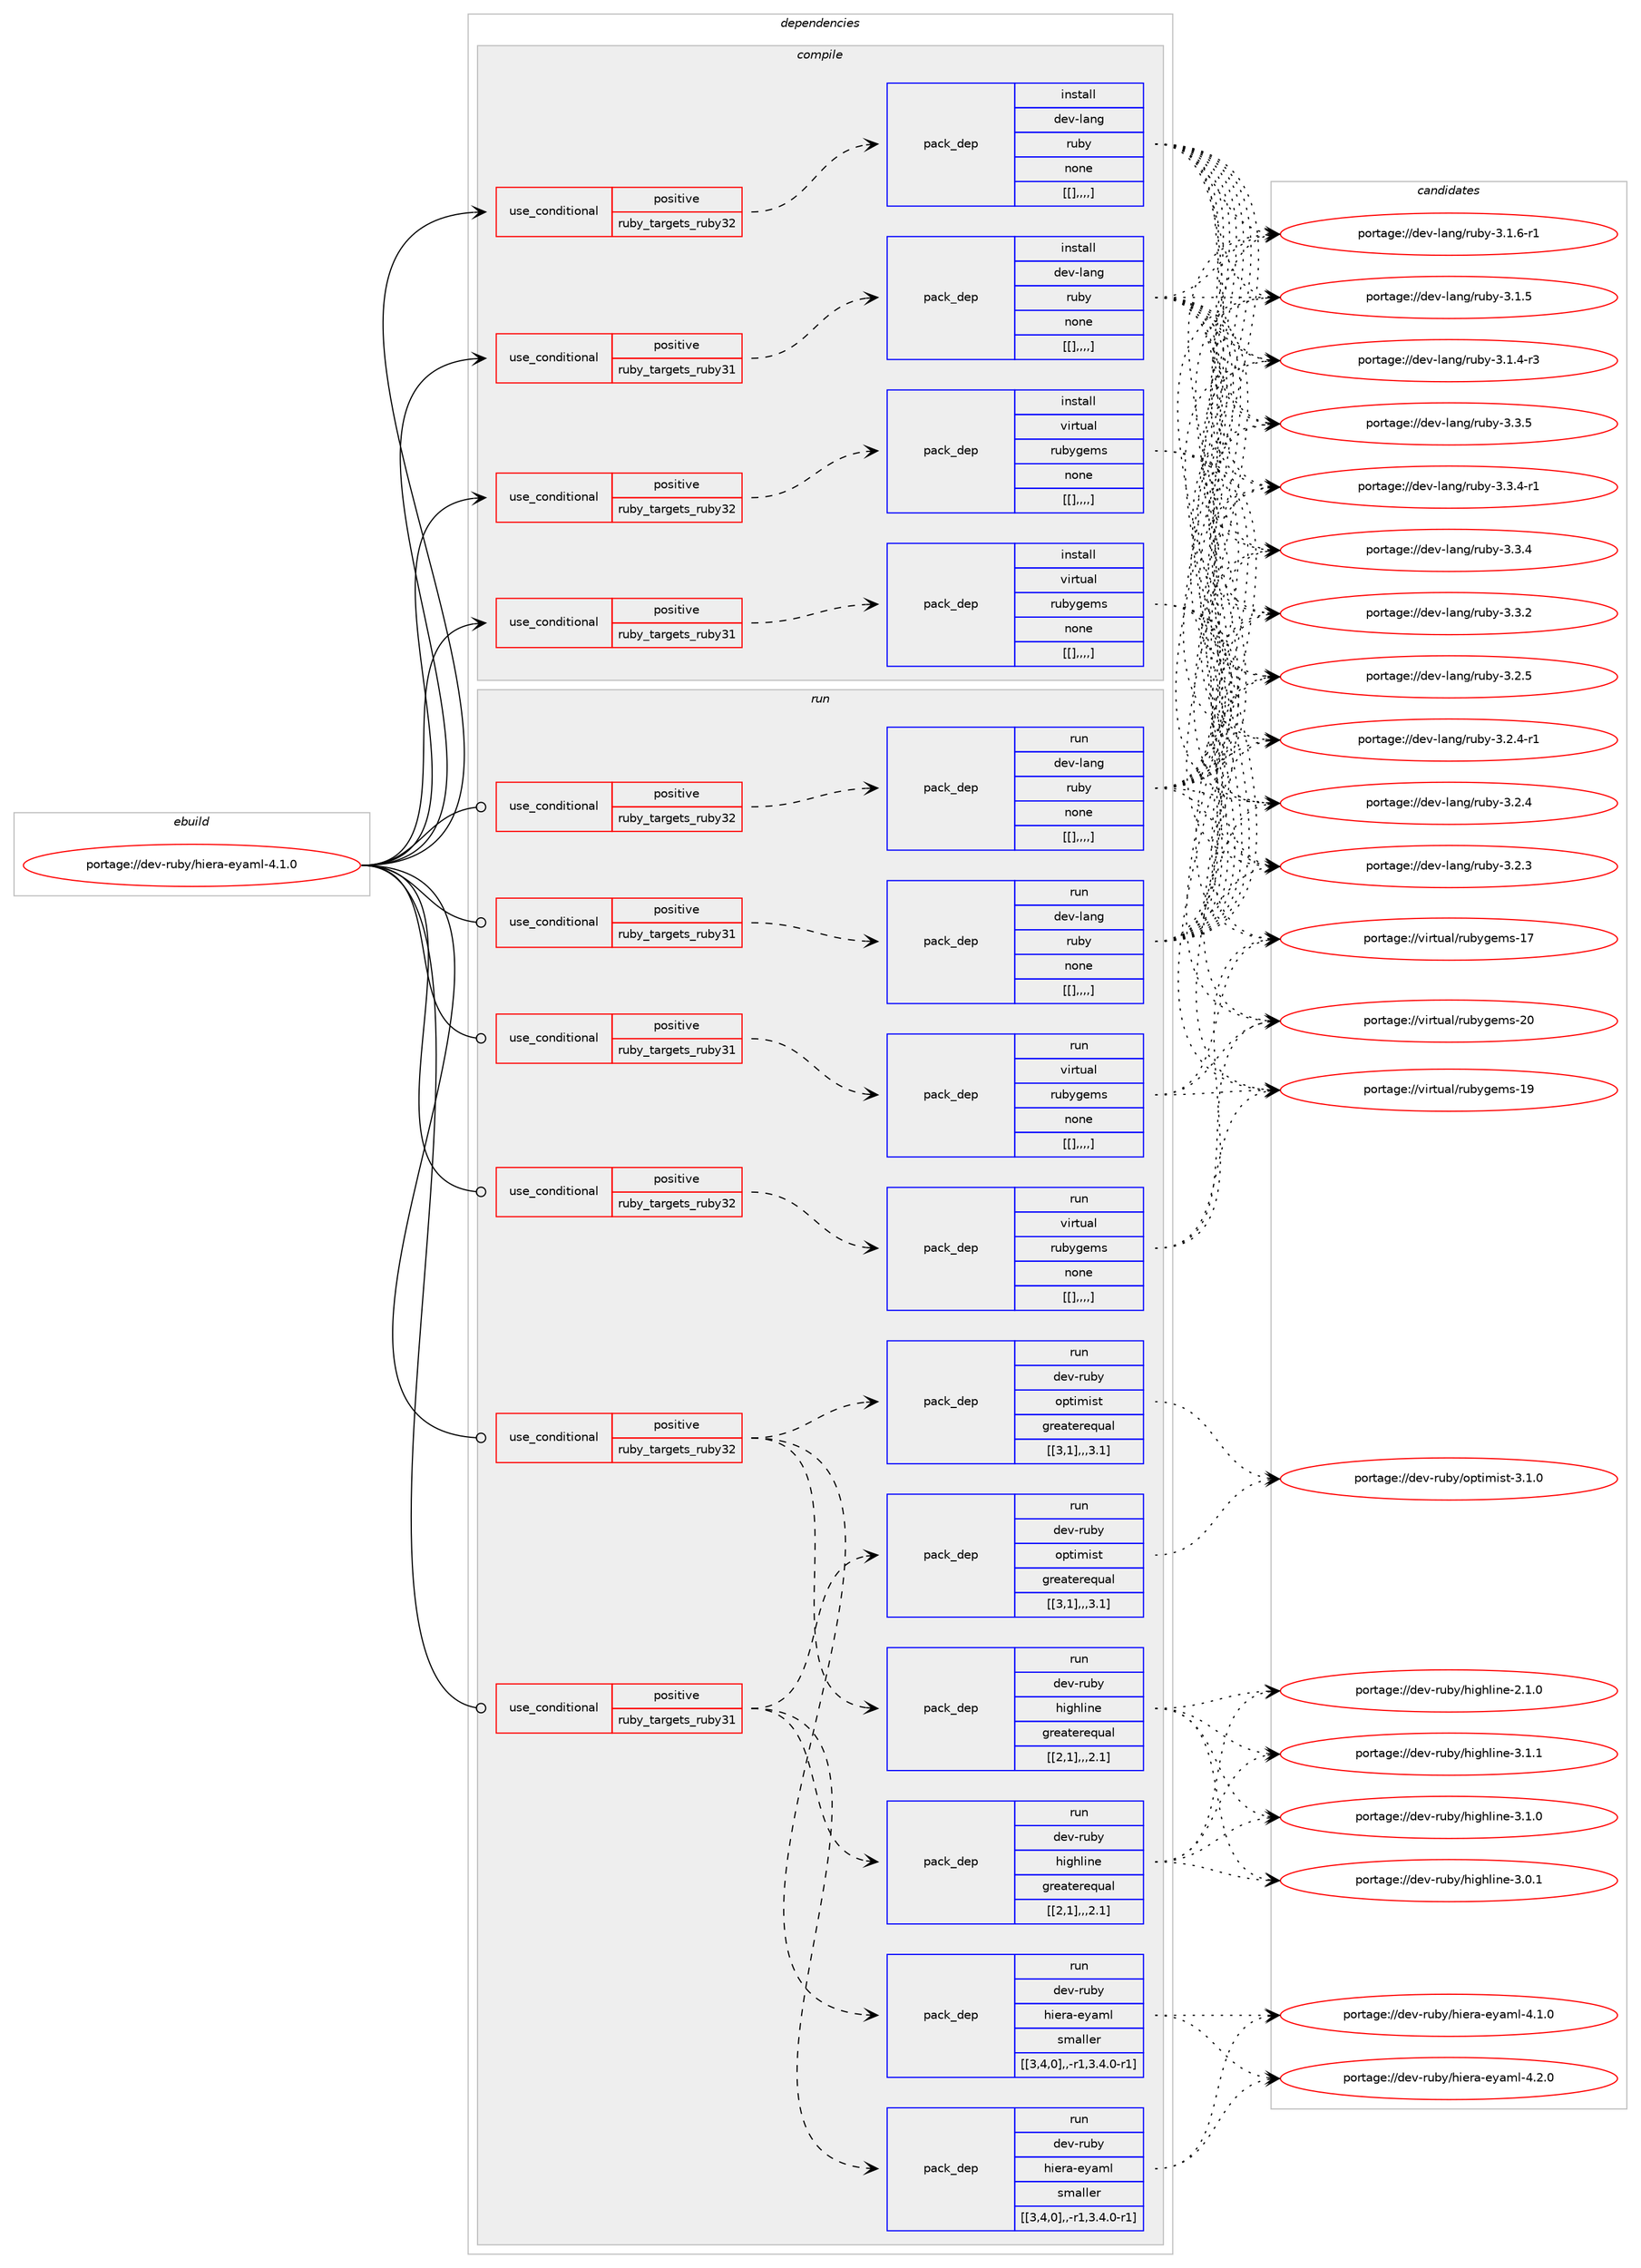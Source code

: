 digraph prolog {

# *************
# Graph options
# *************

newrank=true;
concentrate=true;
compound=true;
graph [rankdir=LR,fontname=Helvetica,fontsize=10,ranksep=1.5];#, ranksep=2.5, nodesep=0.2];
edge  [arrowhead=vee];
node  [fontname=Helvetica,fontsize=10];

# **********
# The ebuild
# **********

subgraph cluster_leftcol {
color=gray;
label=<<i>ebuild</i>>;
id [label="portage://dev-ruby/hiera-eyaml-4.1.0", color=red, width=4, href="../dev-ruby/hiera-eyaml-4.1.0.svg"];
}

# ****************
# The dependencies
# ****************

subgraph cluster_midcol {
color=gray;
label=<<i>dependencies</i>>;
subgraph cluster_compile {
fillcolor="#eeeeee";
style=filled;
label=<<i>compile</i>>;
subgraph cond52658 {
dependency196077 [label=<<TABLE BORDER="0" CELLBORDER="1" CELLSPACING="0" CELLPADDING="4"><TR><TD ROWSPAN="3" CELLPADDING="10">use_conditional</TD></TR><TR><TD>positive</TD></TR><TR><TD>ruby_targets_ruby31</TD></TR></TABLE>>, shape=none, color=red];
subgraph pack142051 {
dependency196156 [label=<<TABLE BORDER="0" CELLBORDER="1" CELLSPACING="0" CELLPADDING="4" WIDTH="220"><TR><TD ROWSPAN="6" CELLPADDING="30">pack_dep</TD></TR><TR><TD WIDTH="110">install</TD></TR><TR><TD>dev-lang</TD></TR><TR><TD>ruby</TD></TR><TR><TD>none</TD></TR><TR><TD>[[],,,,]</TD></TR></TABLE>>, shape=none, color=blue];
}
dependency196077:e -> dependency196156:w [weight=20,style="dashed",arrowhead="vee"];
}
id:e -> dependency196077:w [weight=20,style="solid",arrowhead="vee"];
subgraph cond52742 {
dependency196261 [label=<<TABLE BORDER="0" CELLBORDER="1" CELLSPACING="0" CELLPADDING="4"><TR><TD ROWSPAN="3" CELLPADDING="10">use_conditional</TD></TR><TR><TD>positive</TD></TR><TR><TD>ruby_targets_ruby31</TD></TR></TABLE>>, shape=none, color=red];
subgraph pack142116 {
dependency196300 [label=<<TABLE BORDER="0" CELLBORDER="1" CELLSPACING="0" CELLPADDING="4" WIDTH="220"><TR><TD ROWSPAN="6" CELLPADDING="30">pack_dep</TD></TR><TR><TD WIDTH="110">install</TD></TR><TR><TD>virtual</TD></TR><TR><TD>rubygems</TD></TR><TR><TD>none</TD></TR><TR><TD>[[],,,,]</TD></TR></TABLE>>, shape=none, color=blue];
}
dependency196261:e -> dependency196300:w [weight=20,style="dashed",arrowhead="vee"];
}
id:e -> dependency196261:w [weight=20,style="solid",arrowhead="vee"];
subgraph cond52763 {
dependency196363 [label=<<TABLE BORDER="0" CELLBORDER="1" CELLSPACING="0" CELLPADDING="4"><TR><TD ROWSPAN="3" CELLPADDING="10">use_conditional</TD></TR><TR><TD>positive</TD></TR><TR><TD>ruby_targets_ruby32</TD></TR></TABLE>>, shape=none, color=red];
subgraph pack142165 {
dependency196365 [label=<<TABLE BORDER="0" CELLBORDER="1" CELLSPACING="0" CELLPADDING="4" WIDTH="220"><TR><TD ROWSPAN="6" CELLPADDING="30">pack_dep</TD></TR><TR><TD WIDTH="110">install</TD></TR><TR><TD>dev-lang</TD></TR><TR><TD>ruby</TD></TR><TR><TD>none</TD></TR><TR><TD>[[],,,,]</TD></TR></TABLE>>, shape=none, color=blue];
}
dependency196363:e -> dependency196365:w [weight=20,style="dashed",arrowhead="vee"];
}
id:e -> dependency196363:w [weight=20,style="solid",arrowhead="vee"];
subgraph cond52814 {
dependency196433 [label=<<TABLE BORDER="0" CELLBORDER="1" CELLSPACING="0" CELLPADDING="4"><TR><TD ROWSPAN="3" CELLPADDING="10">use_conditional</TD></TR><TR><TD>positive</TD></TR><TR><TD>ruby_targets_ruby32</TD></TR></TABLE>>, shape=none, color=red];
subgraph pack142232 {
dependency196548 [label=<<TABLE BORDER="0" CELLBORDER="1" CELLSPACING="0" CELLPADDING="4" WIDTH="220"><TR><TD ROWSPAN="6" CELLPADDING="30">pack_dep</TD></TR><TR><TD WIDTH="110">install</TD></TR><TR><TD>virtual</TD></TR><TR><TD>rubygems</TD></TR><TR><TD>none</TD></TR><TR><TD>[[],,,,]</TD></TR></TABLE>>, shape=none, color=blue];
}
dependency196433:e -> dependency196548:w [weight=20,style="dashed",arrowhead="vee"];
}
id:e -> dependency196433:w [weight=20,style="solid",arrowhead="vee"];
}
subgraph cluster_compileandrun {
fillcolor="#eeeeee";
style=filled;
label=<<i>compile and run</i>>;
}
subgraph cluster_run {
fillcolor="#eeeeee";
style=filled;
label=<<i>run</i>>;
subgraph cond52869 {
dependency196573 [label=<<TABLE BORDER="0" CELLBORDER="1" CELLSPACING="0" CELLPADDING="4"><TR><TD ROWSPAN="3" CELLPADDING="10">use_conditional</TD></TR><TR><TD>positive</TD></TR><TR><TD>ruby_targets_ruby31</TD></TR></TABLE>>, shape=none, color=red];
subgraph pack142314 {
dependency196663 [label=<<TABLE BORDER="0" CELLBORDER="1" CELLSPACING="0" CELLPADDING="4" WIDTH="220"><TR><TD ROWSPAN="6" CELLPADDING="30">pack_dep</TD></TR><TR><TD WIDTH="110">run</TD></TR><TR><TD>dev-lang</TD></TR><TR><TD>ruby</TD></TR><TR><TD>none</TD></TR><TR><TD>[[],,,,]</TD></TR></TABLE>>, shape=none, color=blue];
}
dependency196573:e -> dependency196663:w [weight=20,style="dashed",arrowhead="vee"];
}
id:e -> dependency196573:w [weight=20,style="solid",arrowhead="odot"];
subgraph cond52931 {
dependency196698 [label=<<TABLE BORDER="0" CELLBORDER="1" CELLSPACING="0" CELLPADDING="4"><TR><TD ROWSPAN="3" CELLPADDING="10">use_conditional</TD></TR><TR><TD>positive</TD></TR><TR><TD>ruby_targets_ruby31</TD></TR></TABLE>>, shape=none, color=red];
subgraph pack142349 {
dependency196703 [label=<<TABLE BORDER="0" CELLBORDER="1" CELLSPACING="0" CELLPADDING="4" WIDTH="220"><TR><TD ROWSPAN="6" CELLPADDING="30">pack_dep</TD></TR><TR><TD WIDTH="110">run</TD></TR><TR><TD>dev-ruby</TD></TR><TR><TD>highline</TD></TR><TR><TD>greaterequal</TD></TR><TR><TD>[[2,1],,,2.1]</TD></TR></TABLE>>, shape=none, color=blue];
}
dependency196698:e -> dependency196703:w [weight=20,style="dashed",arrowhead="vee"];
subgraph pack142371 {
dependency196753 [label=<<TABLE BORDER="0" CELLBORDER="1" CELLSPACING="0" CELLPADDING="4" WIDTH="220"><TR><TD ROWSPAN="6" CELLPADDING="30">pack_dep</TD></TR><TR><TD WIDTH="110">run</TD></TR><TR><TD>dev-ruby</TD></TR><TR><TD>optimist</TD></TR><TR><TD>greaterequal</TD></TR><TR><TD>[[3,1],,,3.1]</TD></TR></TABLE>>, shape=none, color=blue];
}
dependency196698:e -> dependency196753:w [weight=20,style="dashed",arrowhead="vee"];
subgraph pack142391 {
dependency196813 [label=<<TABLE BORDER="0" CELLBORDER="1" CELLSPACING="0" CELLPADDING="4" WIDTH="220"><TR><TD ROWSPAN="6" CELLPADDING="30">pack_dep</TD></TR><TR><TD WIDTH="110">run</TD></TR><TR><TD>dev-ruby</TD></TR><TR><TD>hiera-eyaml</TD></TR><TR><TD>smaller</TD></TR><TR><TD>[[3,4,0],,-r1,3.4.0-r1]</TD></TR></TABLE>>, shape=none, color=blue];
}
dependency196698:e -> dependency196813:w [weight=20,style="dashed",arrowhead="vee"];
}
id:e -> dependency196698:w [weight=20,style="solid",arrowhead="odot"];
subgraph cond53005 {
dependency196893 [label=<<TABLE BORDER="0" CELLBORDER="1" CELLSPACING="0" CELLPADDING="4"><TR><TD ROWSPAN="3" CELLPADDING="10">use_conditional</TD></TR><TR><TD>positive</TD></TR><TR><TD>ruby_targets_ruby31</TD></TR></TABLE>>, shape=none, color=red];
subgraph pack142494 {
dependency196989 [label=<<TABLE BORDER="0" CELLBORDER="1" CELLSPACING="0" CELLPADDING="4" WIDTH="220"><TR><TD ROWSPAN="6" CELLPADDING="30">pack_dep</TD></TR><TR><TD WIDTH="110">run</TD></TR><TR><TD>virtual</TD></TR><TR><TD>rubygems</TD></TR><TR><TD>none</TD></TR><TR><TD>[[],,,,]</TD></TR></TABLE>>, shape=none, color=blue];
}
dependency196893:e -> dependency196989:w [weight=20,style="dashed",arrowhead="vee"];
}
id:e -> dependency196893:w [weight=20,style="solid",arrowhead="odot"];
subgraph cond53081 {
dependency197044 [label=<<TABLE BORDER="0" CELLBORDER="1" CELLSPACING="0" CELLPADDING="4"><TR><TD ROWSPAN="3" CELLPADDING="10">use_conditional</TD></TR><TR><TD>positive</TD></TR><TR><TD>ruby_targets_ruby32</TD></TR></TABLE>>, shape=none, color=red];
subgraph pack142534 {
dependency197063 [label=<<TABLE BORDER="0" CELLBORDER="1" CELLSPACING="0" CELLPADDING="4" WIDTH="220"><TR><TD ROWSPAN="6" CELLPADDING="30">pack_dep</TD></TR><TR><TD WIDTH="110">run</TD></TR><TR><TD>dev-lang</TD></TR><TR><TD>ruby</TD></TR><TR><TD>none</TD></TR><TR><TD>[[],,,,]</TD></TR></TABLE>>, shape=none, color=blue];
}
dependency197044:e -> dependency197063:w [weight=20,style="dashed",arrowhead="vee"];
}
id:e -> dependency197044:w [weight=20,style="solid",arrowhead="odot"];
subgraph cond53120 {
dependency197117 [label=<<TABLE BORDER="0" CELLBORDER="1" CELLSPACING="0" CELLPADDING="4"><TR><TD ROWSPAN="3" CELLPADDING="10">use_conditional</TD></TR><TR><TD>positive</TD></TR><TR><TD>ruby_targets_ruby32</TD></TR></TABLE>>, shape=none, color=red];
subgraph pack142574 {
dependency197158 [label=<<TABLE BORDER="0" CELLBORDER="1" CELLSPACING="0" CELLPADDING="4" WIDTH="220"><TR><TD ROWSPAN="6" CELLPADDING="30">pack_dep</TD></TR><TR><TD WIDTH="110">run</TD></TR><TR><TD>dev-ruby</TD></TR><TR><TD>highline</TD></TR><TR><TD>greaterequal</TD></TR><TR><TD>[[2,1],,,2.1]</TD></TR></TABLE>>, shape=none, color=blue];
}
dependency197117:e -> dependency197158:w [weight=20,style="dashed",arrowhead="vee"];
subgraph pack142600 {
dependency197239 [label=<<TABLE BORDER="0" CELLBORDER="1" CELLSPACING="0" CELLPADDING="4" WIDTH="220"><TR><TD ROWSPAN="6" CELLPADDING="30">pack_dep</TD></TR><TR><TD WIDTH="110">run</TD></TR><TR><TD>dev-ruby</TD></TR><TR><TD>optimist</TD></TR><TR><TD>greaterequal</TD></TR><TR><TD>[[3,1],,,3.1]</TD></TR></TABLE>>, shape=none, color=blue];
}
dependency197117:e -> dependency197239:w [weight=20,style="dashed",arrowhead="vee"];
subgraph pack142670 {
dependency197321 [label=<<TABLE BORDER="0" CELLBORDER="1" CELLSPACING="0" CELLPADDING="4" WIDTH="220"><TR><TD ROWSPAN="6" CELLPADDING="30">pack_dep</TD></TR><TR><TD WIDTH="110">run</TD></TR><TR><TD>dev-ruby</TD></TR><TR><TD>hiera-eyaml</TD></TR><TR><TD>smaller</TD></TR><TR><TD>[[3,4,0],,-r1,3.4.0-r1]</TD></TR></TABLE>>, shape=none, color=blue];
}
dependency197117:e -> dependency197321:w [weight=20,style="dashed",arrowhead="vee"];
}
id:e -> dependency197117:w [weight=20,style="solid",arrowhead="odot"];
subgraph cond53225 {
dependency197326 [label=<<TABLE BORDER="0" CELLBORDER="1" CELLSPACING="0" CELLPADDING="4"><TR><TD ROWSPAN="3" CELLPADDING="10">use_conditional</TD></TR><TR><TD>positive</TD></TR><TR><TD>ruby_targets_ruby32</TD></TR></TABLE>>, shape=none, color=red];
subgraph pack142683 {
dependency197347 [label=<<TABLE BORDER="0" CELLBORDER="1" CELLSPACING="0" CELLPADDING="4" WIDTH="220"><TR><TD ROWSPAN="6" CELLPADDING="30">pack_dep</TD></TR><TR><TD WIDTH="110">run</TD></TR><TR><TD>virtual</TD></TR><TR><TD>rubygems</TD></TR><TR><TD>none</TD></TR><TR><TD>[[],,,,]</TD></TR></TABLE>>, shape=none, color=blue];
}
dependency197326:e -> dependency197347:w [weight=20,style="dashed",arrowhead="vee"];
}
id:e -> dependency197326:w [weight=20,style="solid",arrowhead="odot"];
}
}

# **************
# The candidates
# **************

subgraph cluster_choices {
rank=same;
color=gray;
label=<<i>candidates</i>>;

subgraph choice142307 {
color=black;
nodesep=1;
choice10010111845108971101034711411798121455146514653 [label="portage://dev-lang/ruby-3.3.5", color=red, width=4,href="../dev-lang/ruby-3.3.5.svg"];
choice100101118451089711010347114117981214551465146524511449 [label="portage://dev-lang/ruby-3.3.4-r1", color=red, width=4,href="../dev-lang/ruby-3.3.4-r1.svg"];
choice10010111845108971101034711411798121455146514652 [label="portage://dev-lang/ruby-3.3.4", color=red, width=4,href="../dev-lang/ruby-3.3.4.svg"];
choice10010111845108971101034711411798121455146514650 [label="portage://dev-lang/ruby-3.3.2", color=red, width=4,href="../dev-lang/ruby-3.3.2.svg"];
choice10010111845108971101034711411798121455146504653 [label="portage://dev-lang/ruby-3.2.5", color=red, width=4,href="../dev-lang/ruby-3.2.5.svg"];
choice100101118451089711010347114117981214551465046524511449 [label="portage://dev-lang/ruby-3.2.4-r1", color=red, width=4,href="../dev-lang/ruby-3.2.4-r1.svg"];
choice10010111845108971101034711411798121455146504652 [label="portage://dev-lang/ruby-3.2.4", color=red, width=4,href="../dev-lang/ruby-3.2.4.svg"];
choice10010111845108971101034711411798121455146504651 [label="portage://dev-lang/ruby-3.2.3", color=red, width=4,href="../dev-lang/ruby-3.2.3.svg"];
choice100101118451089711010347114117981214551464946544511449 [label="portage://dev-lang/ruby-3.1.6-r1", color=red, width=4,href="../dev-lang/ruby-3.1.6-r1.svg"];
choice10010111845108971101034711411798121455146494653 [label="portage://dev-lang/ruby-3.1.5", color=red, width=4,href="../dev-lang/ruby-3.1.5.svg"];
choice100101118451089711010347114117981214551464946524511451 [label="portage://dev-lang/ruby-3.1.4-r3", color=red, width=4,href="../dev-lang/ruby-3.1.4-r3.svg"];
dependency196156:e -> choice10010111845108971101034711411798121455146514653:w [style=dotted,weight="100"];
dependency196156:e -> choice100101118451089711010347114117981214551465146524511449:w [style=dotted,weight="100"];
dependency196156:e -> choice10010111845108971101034711411798121455146514652:w [style=dotted,weight="100"];
dependency196156:e -> choice10010111845108971101034711411798121455146514650:w [style=dotted,weight="100"];
dependency196156:e -> choice10010111845108971101034711411798121455146504653:w [style=dotted,weight="100"];
dependency196156:e -> choice100101118451089711010347114117981214551465046524511449:w [style=dotted,weight="100"];
dependency196156:e -> choice10010111845108971101034711411798121455146504652:w [style=dotted,weight="100"];
dependency196156:e -> choice10010111845108971101034711411798121455146504651:w [style=dotted,weight="100"];
dependency196156:e -> choice100101118451089711010347114117981214551464946544511449:w [style=dotted,weight="100"];
dependency196156:e -> choice10010111845108971101034711411798121455146494653:w [style=dotted,weight="100"];
dependency196156:e -> choice100101118451089711010347114117981214551464946524511451:w [style=dotted,weight="100"];
}
subgraph choice142323 {
color=black;
nodesep=1;
choice118105114116117971084711411798121103101109115455048 [label="portage://virtual/rubygems-20", color=red, width=4,href="../virtual/rubygems-20.svg"];
choice118105114116117971084711411798121103101109115454957 [label="portage://virtual/rubygems-19", color=red, width=4,href="../virtual/rubygems-19.svg"];
choice118105114116117971084711411798121103101109115454955 [label="portage://virtual/rubygems-17", color=red, width=4,href="../virtual/rubygems-17.svg"];
dependency196300:e -> choice118105114116117971084711411798121103101109115455048:w [style=dotted,weight="100"];
dependency196300:e -> choice118105114116117971084711411798121103101109115454957:w [style=dotted,weight="100"];
dependency196300:e -> choice118105114116117971084711411798121103101109115454955:w [style=dotted,weight="100"];
}
subgraph choice142331 {
color=black;
nodesep=1;
choice10010111845108971101034711411798121455146514653 [label="portage://dev-lang/ruby-3.3.5", color=red, width=4,href="../dev-lang/ruby-3.3.5.svg"];
choice100101118451089711010347114117981214551465146524511449 [label="portage://dev-lang/ruby-3.3.4-r1", color=red, width=4,href="../dev-lang/ruby-3.3.4-r1.svg"];
choice10010111845108971101034711411798121455146514652 [label="portage://dev-lang/ruby-3.3.4", color=red, width=4,href="../dev-lang/ruby-3.3.4.svg"];
choice10010111845108971101034711411798121455146514650 [label="portage://dev-lang/ruby-3.3.2", color=red, width=4,href="../dev-lang/ruby-3.3.2.svg"];
choice10010111845108971101034711411798121455146504653 [label="portage://dev-lang/ruby-3.2.5", color=red, width=4,href="../dev-lang/ruby-3.2.5.svg"];
choice100101118451089711010347114117981214551465046524511449 [label="portage://dev-lang/ruby-3.2.4-r1", color=red, width=4,href="../dev-lang/ruby-3.2.4-r1.svg"];
choice10010111845108971101034711411798121455146504652 [label="portage://dev-lang/ruby-3.2.4", color=red, width=4,href="../dev-lang/ruby-3.2.4.svg"];
choice10010111845108971101034711411798121455146504651 [label="portage://dev-lang/ruby-3.2.3", color=red, width=4,href="../dev-lang/ruby-3.2.3.svg"];
choice100101118451089711010347114117981214551464946544511449 [label="portage://dev-lang/ruby-3.1.6-r1", color=red, width=4,href="../dev-lang/ruby-3.1.6-r1.svg"];
choice10010111845108971101034711411798121455146494653 [label="portage://dev-lang/ruby-3.1.5", color=red, width=4,href="../dev-lang/ruby-3.1.5.svg"];
choice100101118451089711010347114117981214551464946524511451 [label="portage://dev-lang/ruby-3.1.4-r3", color=red, width=4,href="../dev-lang/ruby-3.1.4-r3.svg"];
dependency196365:e -> choice10010111845108971101034711411798121455146514653:w [style=dotted,weight="100"];
dependency196365:e -> choice100101118451089711010347114117981214551465146524511449:w [style=dotted,weight="100"];
dependency196365:e -> choice10010111845108971101034711411798121455146514652:w [style=dotted,weight="100"];
dependency196365:e -> choice10010111845108971101034711411798121455146514650:w [style=dotted,weight="100"];
dependency196365:e -> choice10010111845108971101034711411798121455146504653:w [style=dotted,weight="100"];
dependency196365:e -> choice100101118451089711010347114117981214551465046524511449:w [style=dotted,weight="100"];
dependency196365:e -> choice10010111845108971101034711411798121455146504652:w [style=dotted,weight="100"];
dependency196365:e -> choice10010111845108971101034711411798121455146504651:w [style=dotted,weight="100"];
dependency196365:e -> choice100101118451089711010347114117981214551464946544511449:w [style=dotted,weight="100"];
dependency196365:e -> choice10010111845108971101034711411798121455146494653:w [style=dotted,weight="100"];
dependency196365:e -> choice100101118451089711010347114117981214551464946524511451:w [style=dotted,weight="100"];
}
subgraph choice142335 {
color=black;
nodesep=1;
choice118105114116117971084711411798121103101109115455048 [label="portage://virtual/rubygems-20", color=red, width=4,href="../virtual/rubygems-20.svg"];
choice118105114116117971084711411798121103101109115454957 [label="portage://virtual/rubygems-19", color=red, width=4,href="../virtual/rubygems-19.svg"];
choice118105114116117971084711411798121103101109115454955 [label="portage://virtual/rubygems-17", color=red, width=4,href="../virtual/rubygems-17.svg"];
dependency196548:e -> choice118105114116117971084711411798121103101109115455048:w [style=dotted,weight="100"];
dependency196548:e -> choice118105114116117971084711411798121103101109115454957:w [style=dotted,weight="100"];
dependency196548:e -> choice118105114116117971084711411798121103101109115454955:w [style=dotted,weight="100"];
}
subgraph choice142356 {
color=black;
nodesep=1;
choice10010111845108971101034711411798121455146514653 [label="portage://dev-lang/ruby-3.3.5", color=red, width=4,href="../dev-lang/ruby-3.3.5.svg"];
choice100101118451089711010347114117981214551465146524511449 [label="portage://dev-lang/ruby-3.3.4-r1", color=red, width=4,href="../dev-lang/ruby-3.3.4-r1.svg"];
choice10010111845108971101034711411798121455146514652 [label="portage://dev-lang/ruby-3.3.4", color=red, width=4,href="../dev-lang/ruby-3.3.4.svg"];
choice10010111845108971101034711411798121455146514650 [label="portage://dev-lang/ruby-3.3.2", color=red, width=4,href="../dev-lang/ruby-3.3.2.svg"];
choice10010111845108971101034711411798121455146504653 [label="portage://dev-lang/ruby-3.2.5", color=red, width=4,href="../dev-lang/ruby-3.2.5.svg"];
choice100101118451089711010347114117981214551465046524511449 [label="portage://dev-lang/ruby-3.2.4-r1", color=red, width=4,href="../dev-lang/ruby-3.2.4-r1.svg"];
choice10010111845108971101034711411798121455146504652 [label="portage://dev-lang/ruby-3.2.4", color=red, width=4,href="../dev-lang/ruby-3.2.4.svg"];
choice10010111845108971101034711411798121455146504651 [label="portage://dev-lang/ruby-3.2.3", color=red, width=4,href="../dev-lang/ruby-3.2.3.svg"];
choice100101118451089711010347114117981214551464946544511449 [label="portage://dev-lang/ruby-3.1.6-r1", color=red, width=4,href="../dev-lang/ruby-3.1.6-r1.svg"];
choice10010111845108971101034711411798121455146494653 [label="portage://dev-lang/ruby-3.1.5", color=red, width=4,href="../dev-lang/ruby-3.1.5.svg"];
choice100101118451089711010347114117981214551464946524511451 [label="portage://dev-lang/ruby-3.1.4-r3", color=red, width=4,href="../dev-lang/ruby-3.1.4-r3.svg"];
dependency196663:e -> choice10010111845108971101034711411798121455146514653:w [style=dotted,weight="100"];
dependency196663:e -> choice100101118451089711010347114117981214551465146524511449:w [style=dotted,weight="100"];
dependency196663:e -> choice10010111845108971101034711411798121455146514652:w [style=dotted,weight="100"];
dependency196663:e -> choice10010111845108971101034711411798121455146514650:w [style=dotted,weight="100"];
dependency196663:e -> choice10010111845108971101034711411798121455146504653:w [style=dotted,weight="100"];
dependency196663:e -> choice100101118451089711010347114117981214551465046524511449:w [style=dotted,weight="100"];
dependency196663:e -> choice10010111845108971101034711411798121455146504652:w [style=dotted,weight="100"];
dependency196663:e -> choice10010111845108971101034711411798121455146504651:w [style=dotted,weight="100"];
dependency196663:e -> choice100101118451089711010347114117981214551464946544511449:w [style=dotted,weight="100"];
dependency196663:e -> choice10010111845108971101034711411798121455146494653:w [style=dotted,weight="100"];
dependency196663:e -> choice100101118451089711010347114117981214551464946524511451:w [style=dotted,weight="100"];
}
subgraph choice142367 {
color=black;
nodesep=1;
choice100101118451141179812147104105103104108105110101455146494649 [label="portage://dev-ruby/highline-3.1.1", color=red, width=4,href="../dev-ruby/highline-3.1.1.svg"];
choice100101118451141179812147104105103104108105110101455146494648 [label="portage://dev-ruby/highline-3.1.0", color=red, width=4,href="../dev-ruby/highline-3.1.0.svg"];
choice100101118451141179812147104105103104108105110101455146484649 [label="portage://dev-ruby/highline-3.0.1", color=red, width=4,href="../dev-ruby/highline-3.0.1.svg"];
choice100101118451141179812147104105103104108105110101455046494648 [label="portage://dev-ruby/highline-2.1.0", color=red, width=4,href="../dev-ruby/highline-2.1.0.svg"];
dependency196703:e -> choice100101118451141179812147104105103104108105110101455146494649:w [style=dotted,weight="100"];
dependency196703:e -> choice100101118451141179812147104105103104108105110101455146494648:w [style=dotted,weight="100"];
dependency196703:e -> choice100101118451141179812147104105103104108105110101455146484649:w [style=dotted,weight="100"];
dependency196703:e -> choice100101118451141179812147104105103104108105110101455046494648:w [style=dotted,weight="100"];
}
subgraph choice142382 {
color=black;
nodesep=1;
choice100101118451141179812147111112116105109105115116455146494648 [label="portage://dev-ruby/optimist-3.1.0", color=red, width=4,href="../dev-ruby/optimist-3.1.0.svg"];
dependency196753:e -> choice100101118451141179812147111112116105109105115116455146494648:w [style=dotted,weight="100"];
}
subgraph choice142402 {
color=black;
nodesep=1;
choice100101118451141179812147104105101114974510112197109108455246504648 [label="portage://dev-ruby/hiera-eyaml-4.2.0", color=red, width=4,href="../dev-ruby/hiera-eyaml-4.2.0.svg"];
choice100101118451141179812147104105101114974510112197109108455246494648 [label="portage://dev-ruby/hiera-eyaml-4.1.0", color=red, width=4,href="../dev-ruby/hiera-eyaml-4.1.0.svg"];
dependency196813:e -> choice100101118451141179812147104105101114974510112197109108455246504648:w [style=dotted,weight="100"];
dependency196813:e -> choice100101118451141179812147104105101114974510112197109108455246494648:w [style=dotted,weight="100"];
}
subgraph choice142412 {
color=black;
nodesep=1;
choice118105114116117971084711411798121103101109115455048 [label="portage://virtual/rubygems-20", color=red, width=4,href="../virtual/rubygems-20.svg"];
choice118105114116117971084711411798121103101109115454957 [label="portage://virtual/rubygems-19", color=red, width=4,href="../virtual/rubygems-19.svg"];
choice118105114116117971084711411798121103101109115454955 [label="portage://virtual/rubygems-17", color=red, width=4,href="../virtual/rubygems-17.svg"];
dependency196989:e -> choice118105114116117971084711411798121103101109115455048:w [style=dotted,weight="100"];
dependency196989:e -> choice118105114116117971084711411798121103101109115454957:w [style=dotted,weight="100"];
dependency196989:e -> choice118105114116117971084711411798121103101109115454955:w [style=dotted,weight="100"];
}
subgraph choice142415 {
color=black;
nodesep=1;
choice10010111845108971101034711411798121455146514653 [label="portage://dev-lang/ruby-3.3.5", color=red, width=4,href="../dev-lang/ruby-3.3.5.svg"];
choice100101118451089711010347114117981214551465146524511449 [label="portage://dev-lang/ruby-3.3.4-r1", color=red, width=4,href="../dev-lang/ruby-3.3.4-r1.svg"];
choice10010111845108971101034711411798121455146514652 [label="portage://dev-lang/ruby-3.3.4", color=red, width=4,href="../dev-lang/ruby-3.3.4.svg"];
choice10010111845108971101034711411798121455146514650 [label="portage://dev-lang/ruby-3.3.2", color=red, width=4,href="../dev-lang/ruby-3.3.2.svg"];
choice10010111845108971101034711411798121455146504653 [label="portage://dev-lang/ruby-3.2.5", color=red, width=4,href="../dev-lang/ruby-3.2.5.svg"];
choice100101118451089711010347114117981214551465046524511449 [label="portage://dev-lang/ruby-3.2.4-r1", color=red, width=4,href="../dev-lang/ruby-3.2.4-r1.svg"];
choice10010111845108971101034711411798121455146504652 [label="portage://dev-lang/ruby-3.2.4", color=red, width=4,href="../dev-lang/ruby-3.2.4.svg"];
choice10010111845108971101034711411798121455146504651 [label="portage://dev-lang/ruby-3.2.3", color=red, width=4,href="../dev-lang/ruby-3.2.3.svg"];
choice100101118451089711010347114117981214551464946544511449 [label="portage://dev-lang/ruby-3.1.6-r1", color=red, width=4,href="../dev-lang/ruby-3.1.6-r1.svg"];
choice10010111845108971101034711411798121455146494653 [label="portage://dev-lang/ruby-3.1.5", color=red, width=4,href="../dev-lang/ruby-3.1.5.svg"];
choice100101118451089711010347114117981214551464946524511451 [label="portage://dev-lang/ruby-3.1.4-r3", color=red, width=4,href="../dev-lang/ruby-3.1.4-r3.svg"];
dependency197063:e -> choice10010111845108971101034711411798121455146514653:w [style=dotted,weight="100"];
dependency197063:e -> choice100101118451089711010347114117981214551465146524511449:w [style=dotted,weight="100"];
dependency197063:e -> choice10010111845108971101034711411798121455146514652:w [style=dotted,weight="100"];
dependency197063:e -> choice10010111845108971101034711411798121455146514650:w [style=dotted,weight="100"];
dependency197063:e -> choice10010111845108971101034711411798121455146504653:w [style=dotted,weight="100"];
dependency197063:e -> choice100101118451089711010347114117981214551465046524511449:w [style=dotted,weight="100"];
dependency197063:e -> choice10010111845108971101034711411798121455146504652:w [style=dotted,weight="100"];
dependency197063:e -> choice10010111845108971101034711411798121455146504651:w [style=dotted,weight="100"];
dependency197063:e -> choice100101118451089711010347114117981214551464946544511449:w [style=dotted,weight="100"];
dependency197063:e -> choice10010111845108971101034711411798121455146494653:w [style=dotted,weight="100"];
dependency197063:e -> choice100101118451089711010347114117981214551464946524511451:w [style=dotted,weight="100"];
}
subgraph choice142421 {
color=black;
nodesep=1;
choice100101118451141179812147104105103104108105110101455146494649 [label="portage://dev-ruby/highline-3.1.1", color=red, width=4,href="../dev-ruby/highline-3.1.1.svg"];
choice100101118451141179812147104105103104108105110101455146494648 [label="portage://dev-ruby/highline-3.1.0", color=red, width=4,href="../dev-ruby/highline-3.1.0.svg"];
choice100101118451141179812147104105103104108105110101455146484649 [label="portage://dev-ruby/highline-3.0.1", color=red, width=4,href="../dev-ruby/highline-3.0.1.svg"];
choice100101118451141179812147104105103104108105110101455046494648 [label="portage://dev-ruby/highline-2.1.0", color=red, width=4,href="../dev-ruby/highline-2.1.0.svg"];
dependency197158:e -> choice100101118451141179812147104105103104108105110101455146494649:w [style=dotted,weight="100"];
dependency197158:e -> choice100101118451141179812147104105103104108105110101455146494648:w [style=dotted,weight="100"];
dependency197158:e -> choice100101118451141179812147104105103104108105110101455146484649:w [style=dotted,weight="100"];
dependency197158:e -> choice100101118451141179812147104105103104108105110101455046494648:w [style=dotted,weight="100"];
}
subgraph choice142436 {
color=black;
nodesep=1;
choice100101118451141179812147111112116105109105115116455146494648 [label="portage://dev-ruby/optimist-3.1.0", color=red, width=4,href="../dev-ruby/optimist-3.1.0.svg"];
dependency197239:e -> choice100101118451141179812147111112116105109105115116455146494648:w [style=dotted,weight="100"];
}
subgraph choice142451 {
color=black;
nodesep=1;
choice100101118451141179812147104105101114974510112197109108455246504648 [label="portage://dev-ruby/hiera-eyaml-4.2.0", color=red, width=4,href="../dev-ruby/hiera-eyaml-4.2.0.svg"];
choice100101118451141179812147104105101114974510112197109108455246494648 [label="portage://dev-ruby/hiera-eyaml-4.1.0", color=red, width=4,href="../dev-ruby/hiera-eyaml-4.1.0.svg"];
dependency197321:e -> choice100101118451141179812147104105101114974510112197109108455246504648:w [style=dotted,weight="100"];
dependency197321:e -> choice100101118451141179812147104105101114974510112197109108455246494648:w [style=dotted,weight="100"];
}
subgraph choice142485 {
color=black;
nodesep=1;
choice118105114116117971084711411798121103101109115455048 [label="portage://virtual/rubygems-20", color=red, width=4,href="../virtual/rubygems-20.svg"];
choice118105114116117971084711411798121103101109115454957 [label="portage://virtual/rubygems-19", color=red, width=4,href="../virtual/rubygems-19.svg"];
choice118105114116117971084711411798121103101109115454955 [label="portage://virtual/rubygems-17", color=red, width=4,href="../virtual/rubygems-17.svg"];
dependency197347:e -> choice118105114116117971084711411798121103101109115455048:w [style=dotted,weight="100"];
dependency197347:e -> choice118105114116117971084711411798121103101109115454957:w [style=dotted,weight="100"];
dependency197347:e -> choice118105114116117971084711411798121103101109115454955:w [style=dotted,weight="100"];
}
}

}
